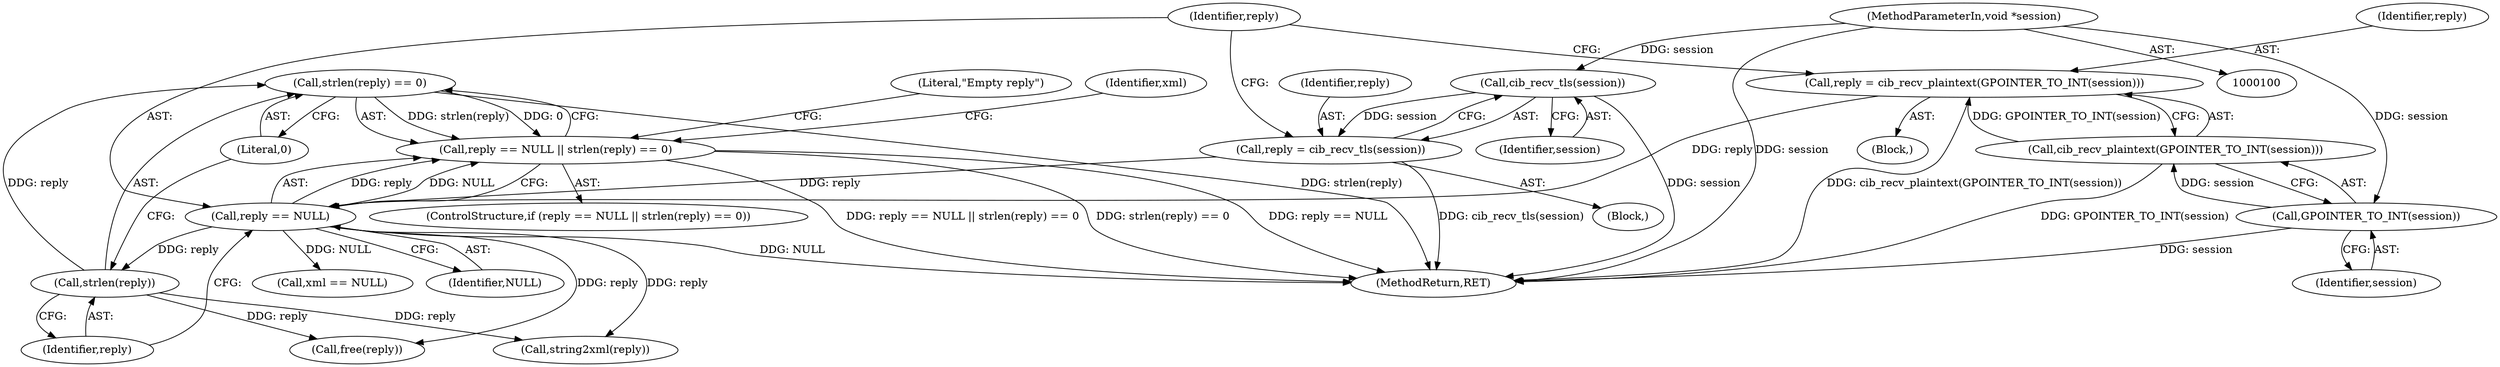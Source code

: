 digraph "1_pacemaker_564f7cc2a51dcd2f28ab12a13394f31be5aa3c93_17@API" {
"1000131" [label="(Call,strlen(reply) == 0)"];
"1000132" [label="(Call,strlen(reply))"];
"1000128" [label="(Call,reply == NULL)"];
"1000121" [label="(Call,reply = cib_recv_plaintext(GPOINTER_TO_INT(session)))"];
"1000123" [label="(Call,cib_recv_plaintext(GPOINTER_TO_INT(session)))"];
"1000124" [label="(Call,GPOINTER_TO_INT(session))"];
"1000101" [label="(MethodParameterIn,void *session)"];
"1000115" [label="(Call,reply = cib_recv_tls(session))"];
"1000117" [label="(Call,cib_recv_tls(session))"];
"1000127" [label="(Call,reply == NULL || strlen(reply) == 0)"];
"1000121" [label="(Call,reply = cib_recv_plaintext(GPOINTER_TO_INT(session)))"];
"1000126" [label="(ControlStructure,if (reply == NULL || strlen(reply) == 0))"];
"1000124" [label="(Call,GPOINTER_TO_INT(session))"];
"1000114" [label="(Block,)"];
"1000145" [label="(Call,xml == NULL)"];
"1000132" [label="(Call,strlen(reply))"];
"1000130" [label="(Identifier,NULL)"];
"1000115" [label="(Call,reply = cib_recv_tls(session))"];
"1000122" [label="(Identifier,reply)"];
"1000129" [label="(Identifier,reply)"];
"1000116" [label="(Identifier,reply)"];
"1000131" [label="(Call,strlen(reply) == 0)"];
"1000101" [label="(MethodParameterIn,void *session)"];
"1000137" [label="(Literal,\"Empty reply\")"];
"1000118" [label="(Identifier,session)"];
"1000156" [label="(MethodReturn,RET)"];
"1000133" [label="(Identifier,reply)"];
"1000120" [label="(Block,)"];
"1000142" [label="(Call,string2xml(reply))"];
"1000117" [label="(Call,cib_recv_tls(session))"];
"1000127" [label="(Call,reply == NULL || strlen(reply) == 0)"];
"1000123" [label="(Call,cib_recv_plaintext(GPOINTER_TO_INT(session)))"];
"1000152" [label="(Call,free(reply))"];
"1000141" [label="(Identifier,xml)"];
"1000125" [label="(Identifier,session)"];
"1000128" [label="(Call,reply == NULL)"];
"1000134" [label="(Literal,0)"];
"1000131" -> "1000127"  [label="AST: "];
"1000131" -> "1000134"  [label="CFG: "];
"1000132" -> "1000131"  [label="AST: "];
"1000134" -> "1000131"  [label="AST: "];
"1000127" -> "1000131"  [label="CFG: "];
"1000131" -> "1000156"  [label="DDG: strlen(reply)"];
"1000131" -> "1000127"  [label="DDG: strlen(reply)"];
"1000131" -> "1000127"  [label="DDG: 0"];
"1000132" -> "1000131"  [label="DDG: reply"];
"1000132" -> "1000133"  [label="CFG: "];
"1000133" -> "1000132"  [label="AST: "];
"1000134" -> "1000132"  [label="CFG: "];
"1000128" -> "1000132"  [label="DDG: reply"];
"1000132" -> "1000142"  [label="DDG: reply"];
"1000132" -> "1000152"  [label="DDG: reply"];
"1000128" -> "1000127"  [label="AST: "];
"1000128" -> "1000130"  [label="CFG: "];
"1000129" -> "1000128"  [label="AST: "];
"1000130" -> "1000128"  [label="AST: "];
"1000133" -> "1000128"  [label="CFG: "];
"1000127" -> "1000128"  [label="CFG: "];
"1000128" -> "1000156"  [label="DDG: NULL"];
"1000128" -> "1000127"  [label="DDG: reply"];
"1000128" -> "1000127"  [label="DDG: NULL"];
"1000121" -> "1000128"  [label="DDG: reply"];
"1000115" -> "1000128"  [label="DDG: reply"];
"1000128" -> "1000142"  [label="DDG: reply"];
"1000128" -> "1000145"  [label="DDG: NULL"];
"1000128" -> "1000152"  [label="DDG: reply"];
"1000121" -> "1000120"  [label="AST: "];
"1000121" -> "1000123"  [label="CFG: "];
"1000122" -> "1000121"  [label="AST: "];
"1000123" -> "1000121"  [label="AST: "];
"1000129" -> "1000121"  [label="CFG: "];
"1000121" -> "1000156"  [label="DDG: cib_recv_plaintext(GPOINTER_TO_INT(session))"];
"1000123" -> "1000121"  [label="DDG: GPOINTER_TO_INT(session)"];
"1000123" -> "1000124"  [label="CFG: "];
"1000124" -> "1000123"  [label="AST: "];
"1000123" -> "1000156"  [label="DDG: GPOINTER_TO_INT(session)"];
"1000124" -> "1000123"  [label="DDG: session"];
"1000124" -> "1000125"  [label="CFG: "];
"1000125" -> "1000124"  [label="AST: "];
"1000124" -> "1000156"  [label="DDG: session"];
"1000101" -> "1000124"  [label="DDG: session"];
"1000101" -> "1000100"  [label="AST: "];
"1000101" -> "1000156"  [label="DDG: session"];
"1000101" -> "1000117"  [label="DDG: session"];
"1000115" -> "1000114"  [label="AST: "];
"1000115" -> "1000117"  [label="CFG: "];
"1000116" -> "1000115"  [label="AST: "];
"1000117" -> "1000115"  [label="AST: "];
"1000129" -> "1000115"  [label="CFG: "];
"1000115" -> "1000156"  [label="DDG: cib_recv_tls(session)"];
"1000117" -> "1000115"  [label="DDG: session"];
"1000117" -> "1000118"  [label="CFG: "];
"1000118" -> "1000117"  [label="AST: "];
"1000117" -> "1000156"  [label="DDG: session"];
"1000127" -> "1000126"  [label="AST: "];
"1000137" -> "1000127"  [label="CFG: "];
"1000141" -> "1000127"  [label="CFG: "];
"1000127" -> "1000156"  [label="DDG: reply == NULL"];
"1000127" -> "1000156"  [label="DDG: reply == NULL || strlen(reply) == 0"];
"1000127" -> "1000156"  [label="DDG: strlen(reply) == 0"];
}
